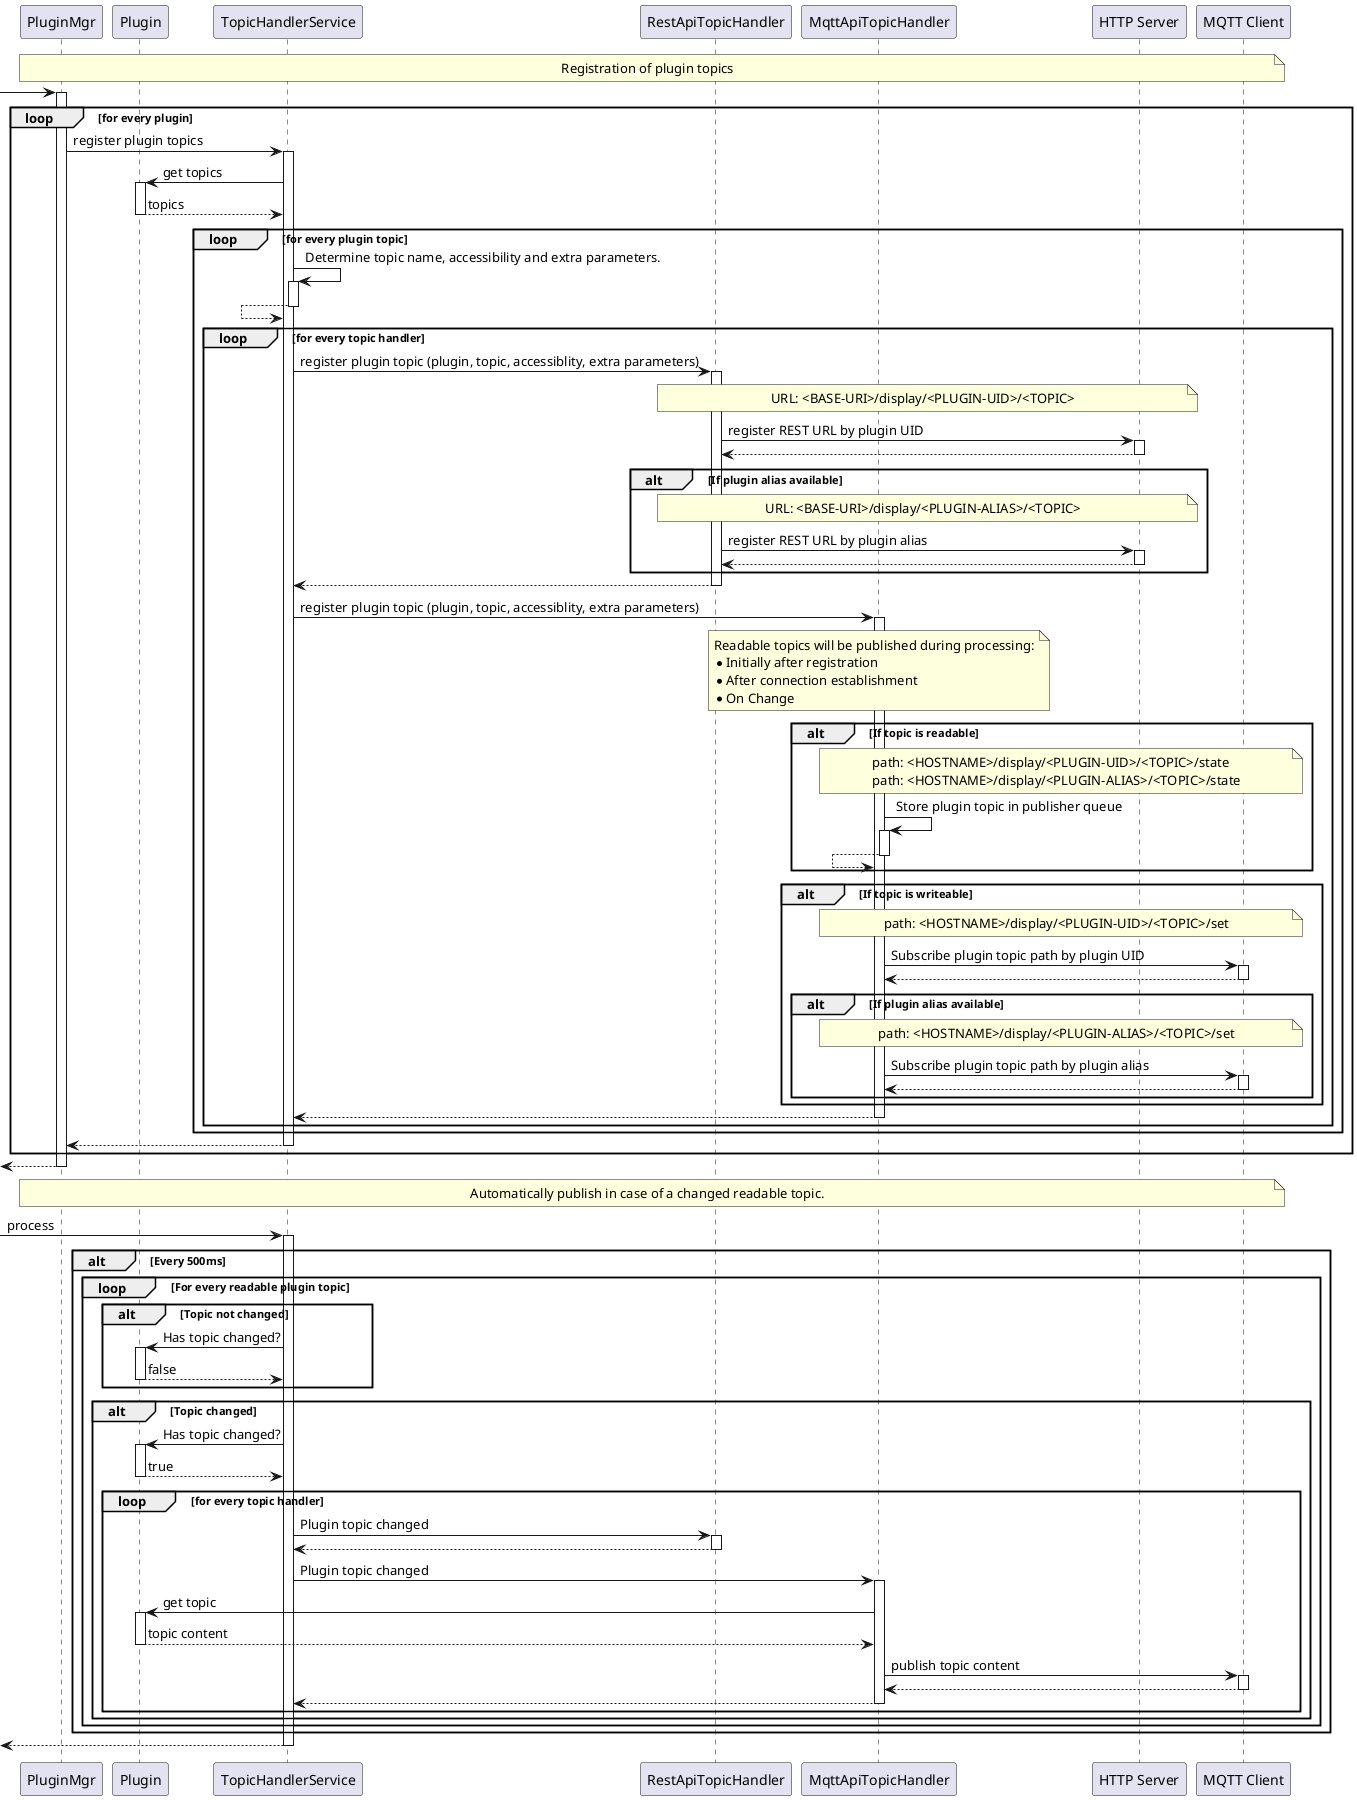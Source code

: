 @startuml


participant "PluginMgr" as pluginMgr
participant "Plugin" as plugin
participant "TopicHandlerService" as topicHandlerService
participant "RestApiTopicHandler" as restApiTopicHandler
participant "MqttApiTopicHandler" as mqttApiTopicHandler
participant "HTTP Server" as httpServer
participant "MQTT Client" as mqttClient

autoactivate on

note over pluginMgr,mqttClient
    Registration of plugin topics
end note

-> pluginMgr

loop for every plugin
    pluginMgr -> topicHandlerService: register plugin topics

        topicHandlerService -> plugin: get topics
        topicHandlerService <-- plugin: topics

        loop for every plugin topic

            topicHandlerService -> topicHandlerService: Determine topic name, accessibility and extra parameters.
            topicHandlerService <-- topicHandlerService

            loop for every topic handler

                topicHandlerService -> restApiTopicHandler: register plugin topic (plugin, topic, accessiblity, extra parameters)

                    note over restApiTopicHandler,httpServer
                        URL: <BASE-URI>/display/<PLUGIN-UID>/<TOPIC>
                    end note

                    restApiTopicHandler -> httpServer: register REST URL by plugin UID
                    restApiTopicHandler <-- httpServer

                    alt If plugin alias available

                        note over restApiTopicHandler,httpServer
                            URL: <BASE-URI>/display/<PLUGIN-ALIAS>/<TOPIC>
                        end note

                        restApiTopicHandler -> httpServer: register REST URL by plugin alias
                        restApiTopicHandler <-- httpServer

                    end alt

                topicHandlerService <-- restApiTopicHandler

                topicHandlerService -> mqttApiTopicHandler: register plugin topic (plugin, topic, accessiblity, extra parameters)

                    note over mqttApiTopicHandler
                        Readable topics will be published during processing:
                        * Initially after registration
                        * After connection establishment
                        * On Change
                    end note

                    alt If topic is readable

                        note over mqttApiTopicHandler,mqttClient
                            path: <HOSTNAME>/display/<PLUGIN-UID>/<TOPIC>/state
                            path: <HOSTNAME>/display/<PLUGIN-ALIAS>/<TOPIC>/state
                        end note

                        mqttApiTopicHandler -> mqttApiTopicHandler: Store plugin topic in publisher queue
                        mqttApiTopicHandler <-- mqttApiTopicHandler

                    end alt

                    alt If topic is writeable

                        note over mqttApiTopicHandler,mqttClient
                            path: <HOSTNAME>/display/<PLUGIN-UID>/<TOPIC>/set
                        end note

                        mqttApiTopicHandler -> mqttClient: Subscribe plugin topic path by plugin UID
                        mqttApiTopicHandler <-- mqttClient

                        alt If plugin alias available

                            note over mqttApiTopicHandler,mqttClient
                                path: <HOSTNAME>/display/<PLUGIN-ALIAS>/<TOPIC>/set
                            end note

                            mqttApiTopicHandler -> mqttClient: Subscribe plugin topic path by plugin alias
                            mqttApiTopicHandler <-- mqttClient

                        end alt

                    end alt

                topicHandlerService <-- mqttApiTopicHandler

            end loop

        end loop

    pluginMgr <-- topicHandlerService
end loop

<-- pluginMgr

note over pluginMgr,mqttClient
    Automatically publish in case of a changed readable topic.
end note

-> topicHandlerService: process

    alt Every 500ms

        loop For every readable plugin topic

            alt Topic not changed
                topicHandlerService -> plugin: Has topic changed?
                topicHandlerService <-- plugin: false
            end alt

            alt Topic changed
                topicHandlerService -> plugin: Has topic changed?
                topicHandlerService <-- plugin: true

                loop for every topic handler

                    topicHandlerService -> restApiTopicHandler: Plugin topic changed
                    topicHandlerService <-- restApiTopicHandler

                    topicHandlerService -> mqttApiTopicHandler: Plugin topic changed

                        mqttApiTopicHandler -> plugin: get topic
                        mqttApiTopicHandler <-- plugin: topic content

                        mqttApiTopicHandler -> mqttClient: publish topic content
                        mqttApiTopicHandler <-- mqttClient

                    topicHandlerService <-- mqttApiTopicHandler

                end loop

            end alt

        end loop

    end alt

<-- topicHandlerService

@enduml

